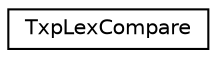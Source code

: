 digraph "Graphical Class Hierarchy"
{
  edge [fontname="Helvetica",fontsize="10",labelfontname="Helvetica",labelfontsize="10"];
  node [fontname="Helvetica",fontsize="10",shape=record];
  rankdir="LR";
  Node0 [label="TxpLexCompare",height=0.2,width=0.4,color="black", fillcolor="white", style="filled",URL="$structkaldi_1_1TxpLexCompare.html",tooltip="Custom comparison function to order lex items by default followed by other entries. "];
}
